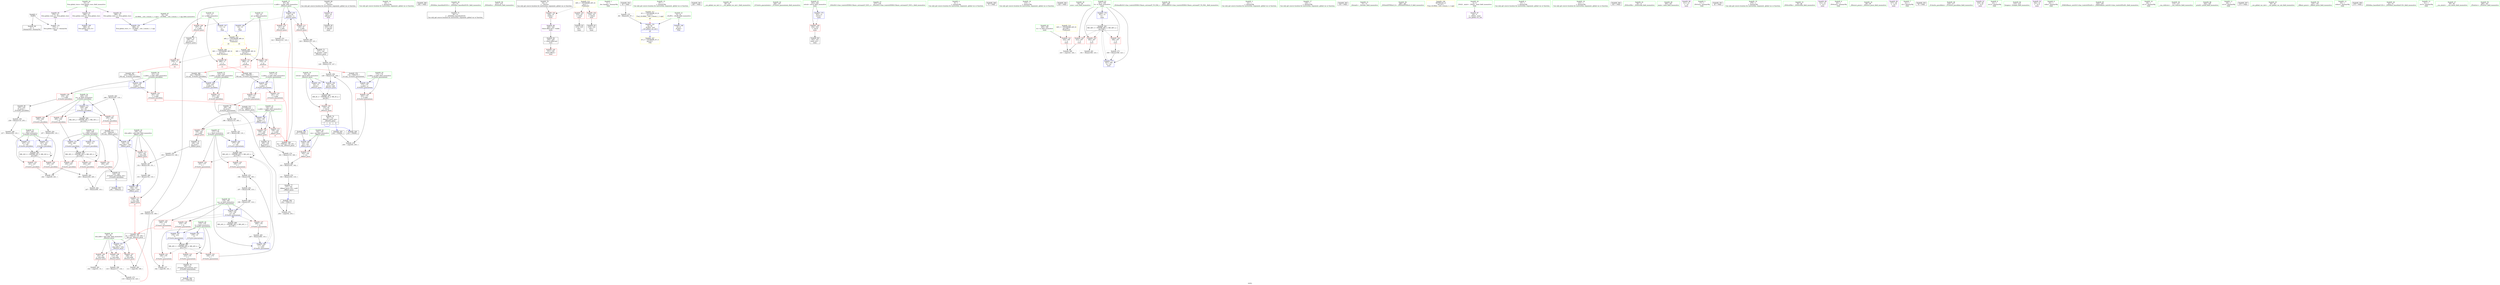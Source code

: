 digraph "SVFG" {
	label="SVFG";

	Node0x564e1b535df0 [shape=record,color=grey,label="{NodeID: 0\nNullPtr}"];
	Node0x564e1b535df0 -> Node0x564e1b546ef0[style=solid];
	Node0x564e1b535df0 -> Node0x564e1b54c4a0[style=solid];
	Node0x564e1b553cd0 [shape=record,color=grey,label="{NodeID: 263\n248 = Binary(247, 110, )\n}"];
	Node0x564e1b553cd0 -> Node0x564e1b54d5e0[style=solid];
	Node0x564e1b544d80 [shape=record,color=purple,label="{NodeID: 97\n332\<--18\nadd.ptr\<--\nmain\n}"];
	Node0x564e1b544d80 -> Node0x564e1b547d80[style=solid];
	Node0x564e1b5278a0 [shape=record,color=green,label="{NodeID: 14\n34\<--1\n\<--dummyObj\nCan only get source location for instruction, argument, global var or function.}"];
	Node0x564e1b573d50 [shape=record,color=black,label="{NodeID: 360\n282 = PHI()\n}"];
	Node0x564e1b54a300 [shape=record,color=grey,label="{NodeID: 277\n192 = cmp(190, 191, )\n}"];
	Node0x564e1b5458e0 [shape=record,color=red,label="{NodeID: 111\n125\<--97\n\<--n.addr\n_Z9worst_posxi\n}"];
	Node0x564e1b5458e0 -> Node0x564e1b554450[style=solid];
	Node0x564e1b543a60 [shape=record,color=green,label="{NodeID: 28\n47\<--53\n_ZNSt8ios_base4InitD1Ev\<--_ZNSt8ios_base4InitD1Ev_field_insensitive\n}"];
	Node0x564e1b543a60 -> Node0x564e1b5471f0[style=solid];
	Node0x564e1b561930 [shape=record,color=black,label="{NodeID: 291\nMR_32V_3 = PHI(MR_32V_5, MR_32V_2, )\npts\{228 \}\n}"];
	Node0x564e1b561930 -> Node0x564e1b54b6b0[style=dashed];
	Node0x564e1b561930 -> Node0x564e1b54b780[style=dashed];
	Node0x564e1b561930 -> Node0x564e1b54d6b0[style=dashed];
	Node0x564e1b561930 -> Node0x564e1b561930[style=dashed];
	Node0x564e1b54ae90 [shape=record,color=red,label="{NodeID: 125\n195\<--177\n\<--r\n_Z15solve_guaranteeix\n}"];
	Node0x564e1b54ae90 -> Node0x564e1b552dd0[style=solid];
	Node0x564e1b544770 [shape=record,color=green,label="{NodeID: 42\n144\<--145\nres\<--res_field_insensitive\n_Z8best_posxi\n}"];
	Node0x564e1b544770 -> Node0x564e1b54a810[style=solid];
	Node0x564e1b544770 -> Node0x564e1b54cc20[style=solid];
	Node0x564e1b54b9f0 [shape=record,color=red,label="{NodeID: 139\n260\<--229\n\<--m\n_Z14solve_possibleix\n}"];
	Node0x564e1b54b9f0 -> Node0x564e1b54d780[style=solid];
	Node0x564e1b546380 [shape=record,color=green,label="{NodeID: 56\n273\<--274\n_ZNSolsEx\<--_ZNSolsEx_field_insensitive\n}"];
	Node0x564e1b54c670 [shape=record,color=blue,label="{NodeID: 153\n95\<--91\nwho.addr\<--who\n_Z9worst_posxi\n}"];
	Node0x564e1b54c670 -> Node0x564e1b5454d0[style=dashed];
	Node0x564e1b54c670 -> Node0x564e1b5455a0[style=dashed];
	Node0x564e1b54c670 -> Node0x564e1b545670[style=dashed];
	Node0x564e1b5470f0 [shape=record,color=black,label="{NodeID: 70\n19\<--17\n\<--_ZSt3cin\nCan only get source location for instruction, argument, global var or function.}"];
	Node0x564e1b5470f0 -> Node0x564e1b545190[style=solid];
	Node0x564e1b552950 [shape=record,color=grey,label="{NodeID: 250\n236 = Binary(110, 235, )\n}"];
	Node0x564e1b552950 -> Node0x564e1b552650[style=solid];
	Node0x564e1b54d1d0 [shape=record,color=blue,label="{NodeID: 167\n175\<--210\nl\<--\n_Z15solve_guaranteeix\n}"];
	Node0x564e1b54d1d0 -> Node0x564e1b560530[style=dashed];
	Node0x564e1b547cb0 [shape=record,color=black,label="{NodeID: 84\n330\<--329\n\<--vbase.offset.ptr\nmain\n}"];
	Node0x564e1b547cb0 -> Node0x564e1b54bed0[style=solid];
	Node0x564e1b5371b0 [shape=record,color=green,label="{NodeID: 1\n7\<--1\n__dso_handle\<--dummyObj\nGlob }"];
	Node0x564e1b567ae0 [shape=record,color=yellow,style=double,label="{NodeID: 347\n2V_2 = CSCHI(MR_2V_1)\npts\{10 \}\nCS[]}"];
	Node0x564e1b553e50 [shape=record,color=grey,label="{NodeID: 264\n246 = Binary(244, 245, )\n}"];
	Node0x564e1b553e50 -> Node0x564e1b553b50[style=solid];
	Node0x564e1b544e50 [shape=record,color=red,label="{NodeID: 98\n269\<--11\n\<--n\n_Z5solvev\n|{<s0>11}}"];
	Node0x564e1b544e50:s0 -> Node0x564e1b574910[style=solid,color=red];
	Node0x564e1b5279a0 [shape=record,color=green,label="{NodeID: 15\n67\<--1\n\<--dummyObj\nCan only get source location for instruction, argument, global var or function.}"];
	Node0x564e1b573e20 [shape=record,color=black,label="{NodeID: 361\n283 = PHI()\n}"];
	Node0x564e1b54a480 [shape=record,color=grey,label="{NodeID: 278\n204 = cmp(202, 203, )\n}"];
	Node0x564e1b5459b0 [shape=record,color=red,label="{NodeID: 112\n151\<--140\n\<--who.addr\n_Z8best_posxi\n}"];
	Node0x564e1b5459b0 -> Node0x564e1b5533d0[style=solid];
	Node0x564e1b543b60 [shape=record,color=green,label="{NodeID: 29\n60\<--61\n__cxx_global_var_init.1\<--__cxx_global_var_init.1_field_insensitive\n}"];
	Node0x564e1b561e30 [shape=record,color=black,label="{NodeID: 292\nMR_34V_2 = PHI(MR_34V_3, MR_34V_1, )\npts\{230 \}\n}"];
	Node0x564e1b561e30 -> Node0x564e1b54d5e0[style=dashed];
	Node0x564e1b54af60 [shape=record,color=red,label="{NodeID: 126\n200\<--179\n\<--m\n_Z15solve_guaranteeix\n|{<s0>9}}"];
	Node0x564e1b54af60:s0 -> Node0x564e1b574160[style=solid,color=red];
	Node0x564e1b544840 [shape=record,color=green,label="{NodeID: 43\n166\<--167\n_Z15solve_guaranteeix\<--_Z15solve_guaranteeix_field_insensitive\n}"];
	Node0x564e1b54bac0 [shape=record,color=red,label="{NodeID: 140\n352\<--303\n\<--retval\nmain\n}"];
	Node0x564e1b54bac0 -> Node0x564e1b547e50[style=solid];
	Node0x564e1b546480 [shape=record,color=green,label="{NodeID: 57\n277\<--278\n_ZStlsISt11char_traitsIcEERSt13basic_ostreamIcT_ES5_c\<--_ZStlsISt11char_traitsIcEERSt13basic_ostreamIcT_ES5_c_field_insensitive\n}"];
	Node0x564e1b54c740 [shape=record,color=blue,label="{NodeID: 154\n97\<--92\nn.addr\<--n\n_Z9worst_posxi\n}"];
	Node0x564e1b54c740 -> Node0x564e1b545740[style=dashed];
	Node0x564e1b54c740 -> Node0x564e1b545810[style=dashed];
	Node0x564e1b54c740 -> Node0x564e1b5458e0[style=dashed];
	Node0x564e1b5471f0 [shape=record,color=black,label="{NodeID: 71\n46\<--47\n\<--_ZNSt8ios_base4InitD1Ev\nCan only get source location for instruction, argument, global var or function.}"];
	Node0x564e1b552ad0 [shape=record,color=grey,label="{NodeID: 251\n187 = Binary(186, 110, )\n}"];
	Node0x564e1b552ad0 -> Node0x564e1b54cf60[style=solid];
	Node0x564e1b54d2a0 [shape=record,color=blue,label="{NodeID: 168\n221\<--219\nn.addr\<--n\n_Z14solve_possibleix\n}"];
	Node0x564e1b54d2a0 -> Node0x564e1b54b1d0[style=dashed];
	Node0x564e1b54d2a0 -> Node0x564e1b54b2a0[style=dashed];
	Node0x564e1b547d80 [shape=record,color=black,label="{NodeID: 85\n333\<--332\n\<--add.ptr\nmain\n}"];
	Node0x564e1b537e60 [shape=record,color=green,label="{NodeID: 2\n9\<--1\n\<--dummyObj\nCan only get source location for instruction, argument, global var or function.}"];
	Node0x564e1b218e10 [shape=record,color=black,label="{NodeID: 348\n75 = PHI()\n}"];
	Node0x564e1b553fd0 [shape=record,color=grey,label="{NodeID: 265\n207 = Binary(206, 110, )\n}"];
	Node0x564e1b553fd0 -> Node0x564e1b54d100[style=solid];
	Node0x564e1b544f20 [shape=record,color=red,label="{NodeID: 99\n279\<--11\n\<--n\n_Z5solvev\n|{<s0>14}}"];
	Node0x564e1b544f20:s0 -> Node0x564e1b5746f0[style=solid,color=red];
	Node0x564e1b527aa0 [shape=record,color=green,label="{NodeID: 16\n110\<--1\n\<--dummyObj\nCan only get source location for instruction, argument, global var or function.}"];
	Node0x564e1b573ef0 [shape=record,color=black,label="{NodeID: 362\n320 = PHI()\n}"];
	Node0x564e1b54a600 [shape=record,color=grey,label="{NodeID: 279\n242 = cmp(240, 241, )\n}"];
	Node0x564e1b545a80 [shape=record,color=red,label="{NodeID: 113\n155\<--140\n\<--who.addr\n_Z8best_posxi\n|{<s0>8}}"];
	Node0x564e1b545a80:s0 -> Node0x564e1b574160[style=solid,color=red];
	Node0x564e1b543c60 [shape=record,color=green,label="{NodeID: 30\n64\<--65\nacos\<--acos_field_insensitive\n}"];
	Node0x564e1b54b030 [shape=record,color=red,label="{NodeID: 127\n206\<--179\n\<--m\n_Z15solve_guaranteeix\n}"];
	Node0x564e1b54b030 -> Node0x564e1b553fd0[style=solid];
	Node0x564e1b544940 [shape=record,color=green,label="{NodeID: 44\n171\<--172\nn.addr\<--n.addr_field_insensitive\n_Z15solve_guaranteeix\n}"];
	Node0x564e1b544940 -> Node0x564e1b54a8e0[style=solid];
	Node0x564e1b544940 -> Node0x564e1b54a9b0[style=solid];
	Node0x564e1b544940 -> Node0x564e1b54ccf0[style=solid];
	Node0x564e1b54bb90 [shape=record,color=red,label="{NodeID: 141\n324\<--305\n\<--ts\nmain\n}"];
	Node0x564e1b54bb90 -> Node0x564e1b556660[style=solid];
	Node0x564e1b546580 [shape=record,color=green,label="{NodeID: 58\n284\<--285\n_ZSt4endlIcSt11char_traitsIcEERSt13basic_ostreamIT_T0_ES6_\<--_ZSt4endlIcSt11char_traitsIcEERSt13basic_ostreamIT_T0_ES6__field_insensitive\n}"];
	Node0x564e1b54c810 [shape=record,color=blue,label="{NodeID: 155\n93\<--15\nretval\<--\n_Z9worst_posxi\n}"];
	Node0x564e1b54c810 -> Node0x564e1b560030[style=dashed];
	Node0x564e1b5472f0 [shape=record,color=black,label="{NodeID: 72\n108\<--107\nsh_prom\<--\n_Z9worst_posxi\n}"];
	Node0x564e1b5472f0 -> Node0x564e1b5542d0[style=solid];
	Node0x564e1b552c50 [shape=record,color=grey,label="{NodeID: 252\n197 = Binary(196, 110, )\n}"];
	Node0x564e1b552c50 -> Node0x564e1b553850[style=solid];
	Node0x564e1b54d370 [shape=record,color=blue,label="{NodeID: 169\n223\<--220\np.addr\<--p\n_Z14solve_possibleix\n}"];
	Node0x564e1b54d370 -> Node0x564e1b54b370[style=dashed];
	Node0x564e1b547e50 [shape=record,color=black,label="{NodeID: 86\n302\<--352\nmain_ret\<--\nmain\n}"];
	Node0x564e1b537ef0 [shape=record,color=green,label="{NodeID: 3\n12\<--1\n\<--dummyObj\nCan only get source location for instruction, argument, global var or function.}"];
	Node0x564e1b572f10 [shape=record,color=black,label="{NodeID: 349\n124 = PHI(90, )\n}"];
	Node0x564e1b572f10 -> Node0x564e1b553250[style=solid];
	Node0x564e1b554150 [shape=record,color=grey,label="{NodeID: 266\n153 = Binary(152, 110, )\n}"];
	Node0x564e1b554150 -> Node0x564e1b54cb50[style=solid];
	Node0x564e1b544ff0 [shape=record,color=red,label="{NodeID: 100\n270\<--14\n\<--p\n_Z5solvev\n|{<s0>11}}"];
	Node0x564e1b544ff0:s0 -> Node0x564e1b574a20[style=solid,color=red];
	Node0x564e1b527ba0 [shape=record,color=green,label="{NodeID: 17\n120\<--1\n\<--dummyObj\nCan only get source location for instruction, argument, global var or function.}"];
	Node0x564e1b573fc0 [shape=record,color=black,label="{NodeID: 363\n334 = PHI()\n}"];
	Node0x564e1b556660 [shape=record,color=grey,label="{NodeID: 280\n325 = cmp(323, 324, )\n}"];
	Node0x564e1b545b50 [shape=record,color=red,label="{NodeID: 114\n148\<--142\n\<--n.addr\n_Z8best_posxi\n}"];
	Node0x564e1b545b50 -> Node0x564e1b547560[style=solid];
	Node0x564e1b543d60 [shape=record,color=green,label="{NodeID: 31\n72\<--73\n_Z4readv\<--_Z4readv_field_insensitive\n}"];
	Node0x564e1b54b100 [shape=record,color=red,label="{NodeID: 128\n210\<--179\n\<--m\n_Z15solve_guaranteeix\n}"];
	Node0x564e1b54b100 -> Node0x564e1b54d1d0[style=solid];
	Node0x564e1b544a10 [shape=record,color=green,label="{NodeID: 45\n173\<--174\np.addr\<--p.addr_field_insensitive\n_Z15solve_guaranteeix\n}"];
	Node0x564e1b544a10 -> Node0x564e1b54aa80[style=solid];
	Node0x564e1b544a10 -> Node0x564e1b54cdc0[style=solid];
	Node0x564e1b54bc60 [shape=record,color=red,label="{NodeID: 142\n323\<--307\n\<--tt\nmain\n}"];
	Node0x564e1b54bc60 -> Node0x564e1b556660[style=solid];
	Node0x564e1b546680 [shape=record,color=green,label="{NodeID: 59\n286\<--287\n_ZNSolsEPFRSoS_E\<--_ZNSolsEPFRSoS_E_field_insensitive\n}"];
	Node0x564e1b54c8e0 [shape=record,color=blue,label="{NodeID: 156\n93\<--129\nretval\<--add\n_Z9worst_posxi\n}"];
	Node0x564e1b54c8e0 -> Node0x564e1b560030[style=dashed];
	Node0x564e1b5473c0 [shape=record,color=black,label="{NodeID: 73\n127\<--126\nsh_prom6\<--sub5\n_Z9worst_posxi\n}"];
	Node0x564e1b5473c0 -> Node0x564e1b5536d0[style=solid];
	Node0x564e1b566fb0 [shape=record,color=yellow,style=double,label="{NodeID: 336\nRETMU(2V_2)\npts\{10 \}\nFun[_GLOBAL__sub_I_emaxx_1_1.cpp]}"];
	Node0x564e1b552dd0 [shape=record,color=grey,label="{NodeID: 253\n196 = Binary(194, 195, )\n}"];
	Node0x564e1b552dd0 -> Node0x564e1b552c50[style=solid];
	Node0x564e1b54d440 [shape=record,color=blue,label="{NodeID: 170\n225\<--15\nl\<--\n_Z14solve_possibleix\n}"];
	Node0x564e1b54d440 -> Node0x564e1b561430[style=dashed];
	Node0x564e1b547f20 [shape=record,color=purple,label="{NodeID: 87\n44\<--4\n\<--_ZStL8__ioinit\n__cxx_global_var_init\n}"];
	Node0x564e1b537470 [shape=record,color=green,label="{NodeID: 4\n15\<--1\n\<--dummyObj\nCan only get source location for instruction, argument, global var or function.}"];
	Node0x564e1b5730a0 [shape=record,color=black,label="{NodeID: 350\n252 = PHI(137, )\n}"];
	Node0x564e1b5730a0 -> Node0x564e1b54a180[style=solid];
	Node0x564e1b5542d0 [shape=record,color=grey,label="{NodeID: 267\n109 = Binary(110, 108, )\n}"];
	Node0x564e1b5542d0 -> Node0x564e1b556960[style=solid];
	Node0x564e1b5450c0 [shape=record,color=red,label="{NodeID: 101\n280\<--14\n\<--p\n_Z5solvev\n|{<s0>14}}"];
	Node0x564e1b5450c0:s0 -> Node0x564e1b574800[style=solid,color=red];
	Node0x564e1b527ca0 [shape=record,color=green,label="{NodeID: 18\n123\<--1\n\<--dummyObj\nCan only get source location for instruction, argument, global var or function.}"];
	Node0x564e1b574090 [shape=record,color=black,label="{NodeID: 364\n343 = PHI()\n}"];
	Node0x564e1b5567e0 [shape=record,color=grey,label="{NodeID: 281\n102 = cmp(101, 15, )\n}"];
	Node0x564e1b54a6f0 [shape=record,color=red,label="{NodeID: 115\n156\<--142\n\<--n.addr\n_Z8best_posxi\n|{<s0>8}}"];
	Node0x564e1b54a6f0:s0 -> Node0x564e1b574530[style=solid,color=red];
	Node0x564e1b543e60 [shape=record,color=green,label="{NodeID: 32\n76\<--77\n_ZNSirsERi\<--_ZNSirsERi_field_insensitive\n}"];
	Node0x564e1b54b1d0 [shape=record,color=red,label="{NodeID: 129\n234\<--221\n\<--n.addr\n_Z14solve_possibleix\n}"];
	Node0x564e1b54b1d0 -> Node0x564e1b547970[style=solid];
	Node0x564e1b544ae0 [shape=record,color=green,label="{NodeID: 46\n175\<--176\nl\<--l_field_insensitive\n_Z15solve_guaranteeix\n}"];
	Node0x564e1b544ae0 -> Node0x564e1b54ab50[style=solid];
	Node0x564e1b544ae0 -> Node0x564e1b54ac20[style=solid];
	Node0x564e1b544ae0 -> Node0x564e1b54acf0[style=solid];
	Node0x564e1b544ae0 -> Node0x564e1b54ce90[style=solid];
	Node0x564e1b544ae0 -> Node0x564e1b54d1d0[style=solid];
	Node0x564e1b54bd30 [shape=record,color=red,label="{NodeID: 143\n340\<--307\n\<--tt\nmain\n}"];
	Node0x564e1b54bd30 -> Node0x564e1b5539d0[style=solid];
	Node0x564e1b546780 [shape=record,color=green,label="{NodeID: 60\n300\<--301\nmain\<--main_field_insensitive\n}"];
	Node0x564e1b54c9b0 [shape=record,color=blue,label="{NodeID: 157\n140\<--138\nwho.addr\<--who\n_Z8best_posxi\n}"];
	Node0x564e1b54c9b0 -> Node0x564e1b5459b0[style=dashed];
	Node0x564e1b54c9b0 -> Node0x564e1b54cb50[style=dashed];
	Node0x564e1b547490 [shape=record,color=black,label="{NodeID: 74\n90\<--132\n_Z9worst_posxi_ret\<--\n_Z9worst_posxi\n|{<s0>7|<s1>8|<s2>9}}"];
	Node0x564e1b547490:s0 -> Node0x564e1b572f10[style=solid,color=blue];
	Node0x564e1b547490:s1 -> Node0x564e1b573410[style=solid,color=blue];
	Node0x564e1b547490:s2 -> Node0x564e1b5735e0[style=solid,color=blue];
	Node0x564e1b552f50 [shape=record,color=grey,label="{NodeID: 254\n257 = Binary(256, 110, )\n}"];
	Node0x564e1b552f50 -> Node0x564e1b54d6b0[style=solid];
	Node0x564e1b54d510 [shape=record,color=blue,label="{NodeID: 171\n227\<--237\nr\<--sub\n_Z14solve_possibleix\n}"];
	Node0x564e1b54d510 -> Node0x564e1b561930[style=dashed];
	Node0x564e1b547ff0 [shape=record,color=purple,label="{NodeID: 88\n311\<--21\n\<--.str\nmain\n}"];
	Node0x564e1b537500 [shape=record,color=green,label="{NodeID: 5\n17\<--1\n_ZSt3cin\<--dummyObj\nGlob }"];
	Node0x564e1b5731a0 [shape=record,color=black,label="{NodeID: 351\n45 = PHI()\n}"];
	Node0x564e1b554450 [shape=record,color=grey,label="{NodeID: 268\n126 = Binary(125, 123, )\n}"];
	Node0x564e1b554450 -> Node0x564e1b5473c0[style=solid];
	Node0x564e1b545190 [shape=record,color=red,label="{NodeID: 102\n328\<--19\nvtable\<--\nmain\n}"];
	Node0x564e1b545190 -> Node0x564e1b544cb0[style=solid];
	Node0x564e1b527da0 [shape=record,color=green,label="{NodeID: 19\n276\<--1\n\<--dummyObj\nCan only get source location for instruction, argument, global var or function.}"];
	Node0x564e1b574160 [shape=record,color=black,label="{NodeID: 365\n91 = PHI(119, 155, 200, )\n0th arg _Z9worst_posxi }"];
	Node0x564e1b574160 -> Node0x564e1b54c670[style=solid];
	Node0x564e1b556960 [shape=record,color=grey,label="{NodeID: 282\n111 = cmp(106, 109, )\n}"];
	Node0x564e1b54a780 [shape=record,color=red,label="{NodeID: 116\n159\<--142\n\<--n.addr\n_Z8best_posxi\n}"];
	Node0x564e1b54a780 -> Node0x564e1b547630[style=solid];
	Node0x564e1b543f60 [shape=record,color=green,label="{NodeID: 33\n79\<--80\n_ZNSirsERx\<--_ZNSirsERx_field_insensitive\n}"];
	Node0x564e1b54b2a0 [shape=record,color=red,label="{NodeID: 130\n251\<--221\n\<--n.addr\n_Z14solve_possibleix\n|{<s0>10}}"];
	Node0x564e1b54b2a0:s0 -> Node0x564e1b574c40[style=solid,color=red];
	Node0x564e1b544bb0 [shape=record,color=green,label="{NodeID: 47\n177\<--178\nr\<--r_field_insensitive\n_Z15solve_guaranteeix\n}"];
	Node0x564e1b544bb0 -> Node0x564e1b54adc0[style=solid];
	Node0x564e1b544bb0 -> Node0x564e1b54ae90[style=solid];
	Node0x564e1b544bb0 -> Node0x564e1b54cf60[style=solid];
	Node0x564e1b544bb0 -> Node0x564e1b54d100[style=solid];
	Node0x564e1b54be00 [shape=record,color=red,label="{NodeID: 144\n348\<--307\n\<--tt\nmain\n}"];
	Node0x564e1b54be00 -> Node0x564e1b549a00[style=solid];
	Node0x564e1b546880 [shape=record,color=green,label="{NodeID: 61\n303\<--304\nretval\<--retval_field_insensitive\nmain\n}"];
	Node0x564e1b546880 -> Node0x564e1b54bac0[style=solid];
	Node0x564e1b546880 -> Node0x564e1b54d850[style=solid];
	Node0x564e1b54ca80 [shape=record,color=blue,label="{NodeID: 158\n142\<--139\nn.addr\<--n\n_Z8best_posxi\n}"];
	Node0x564e1b54ca80 -> Node0x564e1b545b50[style=dashed];
	Node0x564e1b54ca80 -> Node0x564e1b54a6f0[style=dashed];
	Node0x564e1b54ca80 -> Node0x564e1b54a780[style=dashed];
	Node0x564e1b547560 [shape=record,color=black,label="{NodeID: 75\n149\<--148\nsh_prom\<--\n_Z8best_posxi\n}"];
	Node0x564e1b547560 -> Node0x564e1b5530d0[style=solid];
	Node0x564e1b5530d0 [shape=record,color=grey,label="{NodeID: 255\n150 = Binary(110, 149, )\n}"];
	Node0x564e1b5530d0 -> Node0x564e1b5533d0[style=solid];
	Node0x564e1b54d5e0 [shape=record,color=blue,label="{NodeID: 172\n229\<--248\nm\<--shr\n_Z14solve_possibleix\n}"];
	Node0x564e1b54d5e0 -> Node0x564e1b54b850[style=dashed];
	Node0x564e1b54d5e0 -> Node0x564e1b54b920[style=dashed];
	Node0x564e1b54d5e0 -> Node0x564e1b54b9f0[style=dashed];
	Node0x564e1b54d5e0 -> Node0x564e1b561e30[style=dashed];
	Node0x564e1b5480c0 [shape=record,color=purple,label="{NodeID: 89\n312\<--23\n\<--.str.2\nmain\n}"];
	Node0x564e1b537590 [shape=record,color=green,label="{NodeID: 6\n20\<--1\n_ZSt4cout\<--dummyObj\nGlob }"];
	Node0x564e1b573270 [shape=record,color=black,label="{NodeID: 352\n63 = PHI()\n}"];
	Node0x564e1b573270 -> Node0x564e1b54a000[style=solid];
	Node0x564e1b549700 [shape=record,color=grey,label="{NodeID: 269\n163 = Binary(161, 162, )\n}"];
	Node0x564e1b549700 -> Node0x564e1b549880[style=solid];
	Node0x564e1b545260 [shape=record,color=red,label="{NodeID: 103\n310\<--25\n\<--stdin\nmain\n}"];
	Node0x564e1b545260 -> Node0x564e1b547b10[style=solid];
	Node0x564e1b527ea0 [shape=record,color=green,label="{NodeID: 20\n4\<--6\n_ZStL8__ioinit\<--_ZStL8__ioinit_field_insensitive\nGlob }"];
	Node0x564e1b527ea0 -> Node0x564e1b547f20[style=solid];
	Node0x564e1b574530 [shape=record,color=black,label="{NodeID: 366\n92 = PHI(122, 156, 201, )\n1st arg _Z9worst_posxi }"];
	Node0x564e1b574530 -> Node0x564e1b54c740[style=solid];
	Node0x564e1b55f130 [shape=record,color=black,label="{NodeID: 283\nMR_46V_3 = PHI(MR_46V_4, MR_46V_2, )\npts\{308 \}\n}"];
	Node0x564e1b55f130 -> Node0x564e1b54bc60[style=dashed];
	Node0x564e1b55f130 -> Node0x564e1b54bd30[style=dashed];
	Node0x564e1b55f130 -> Node0x564e1b54be00[style=dashed];
	Node0x564e1b55f130 -> Node0x564e1b54d9f0[style=dashed];
	Node0x564e1b54a810 [shape=record,color=red,label="{NodeID: 117\n162\<--144\n\<--res\n_Z8best_posxi\n}"];
	Node0x564e1b54a810 -> Node0x564e1b549700[style=solid];
	Node0x564e1b544060 [shape=record,color=green,label="{NodeID: 34\n88\<--89\n_Z9worst_posxi\<--_Z9worst_posxi_field_insensitive\n}"];
	Node0x564e1b54b370 [shape=record,color=red,label="{NodeID: 131\n253\<--223\n\<--p.addr\n_Z14solve_possibleix\n}"];
	Node0x564e1b54b370 -> Node0x564e1b54a180[style=solid];
	Node0x564e1b545ca0 [shape=record,color=green,label="{NodeID: 48\n179\<--180\nm\<--m_field_insensitive\n_Z15solve_guaranteeix\n}"];
	Node0x564e1b545ca0 -> Node0x564e1b54af60[style=solid];
	Node0x564e1b545ca0 -> Node0x564e1b54b030[style=solid];
	Node0x564e1b545ca0 -> Node0x564e1b54b100[style=solid];
	Node0x564e1b545ca0 -> Node0x564e1b54d030[style=solid];
	Node0x564e1b564e40 [shape=record,color=yellow,style=double,label="{NodeID: 311\n2V_1 = ENCHI(MR_2V_0)\npts\{10 \}\nFun[_GLOBAL__sub_I_emaxx_1_1.cpp]|{<s0>26}}"];
	Node0x564e1b564e40:s0 -> Node0x564e1b54c5a0[style=dashed,color=red];
	Node0x564e1b54bed0 [shape=record,color=red,label="{NodeID: 145\n331\<--330\nvbase.offset\<--\nmain\n}"];
	Node0x564e1b546950 [shape=record,color=green,label="{NodeID: 62\n305\<--306\nts\<--ts_field_insensitive\nmain\n}"];
	Node0x564e1b546950 -> Node0x564e1b54bb90[style=solid];
	Node0x564e1b54cb50 [shape=record,color=blue,label="{NodeID: 159\n140\<--153\nwho.addr\<--sub1\n_Z8best_posxi\n}"];
	Node0x564e1b54cb50 -> Node0x564e1b545a80[style=dashed];
	Node0x564e1b547630 [shape=record,color=black,label="{NodeID: 76\n160\<--159\nsh_prom2\<--\n_Z8best_posxi\n}"];
	Node0x564e1b547630 -> Node0x564e1b549e80[style=solid];
	Node0x564e1b553250 [shape=record,color=grey,label="{NodeID: 256\n129 = Binary(124, 128, )\n}"];
	Node0x564e1b553250 -> Node0x564e1b54c8e0[style=solid];
	Node0x564e1b54d6b0 [shape=record,color=blue,label="{NodeID: 173\n227\<--257\nr\<--sub3\n_Z14solve_possibleix\n}"];
	Node0x564e1b54d6b0 -> Node0x564e1b561930[style=dashed];
	Node0x564e1b548190 [shape=record,color=purple,label="{NodeID: 90\n317\<--26\n\<--.str.3\nmain\n}"];
	Node0x564e1b537620 [shape=record,color=green,label="{NodeID: 7\n21\<--1\n.str\<--dummyObj\nGlob }"];
	Node0x564e1b573340 [shape=record,color=black,label="{NodeID: 353\n78 = PHI()\n}"];
	Node0x564e1b549880 [shape=record,color=grey,label="{NodeID: 270\n164 = Binary(163, 110, )\n}"];
	Node0x564e1b549880 -> Node0x564e1b547700[style=solid];
	Node0x564e1b545330 [shape=record,color=red,label="{NodeID: 104\n316\<--30\n\<--stdout\nmain\n}"];
	Node0x564e1b545330 -> Node0x564e1b547be0[style=solid];
	Node0x564e1b527fa0 [shape=record,color=green,label="{NodeID: 21\n8\<--10\n_ZL2PI\<--_ZL2PI_field_insensitive\nGlob }"];
	Node0x564e1b527fa0 -> Node0x564e1b54bfa0[style=solid];
	Node0x564e1b527fa0 -> Node0x564e1b54c5a0[style=solid];
	Node0x564e1b5746f0 [shape=record,color=black,label="{NodeID: 367\n219 = PHI(279, )\n0th arg _Z14solve_possibleix }"];
	Node0x564e1b5746f0 -> Node0x564e1b54d2a0[style=solid];
	Node0x564e1b54a8e0 [shape=record,color=red,label="{NodeID: 118\n184\<--171\n\<--n.addr\n_Z15solve_guaranteeix\n}"];
	Node0x564e1b54a8e0 -> Node0x564e1b5477d0[style=solid];
	Node0x564e1b544160 [shape=record,color=green,label="{NodeID: 35\n93\<--94\nretval\<--retval_field_insensitive\n_Z9worst_posxi\n}"];
	Node0x564e1b544160 -> Node0x564e1b545400[style=solid];
	Node0x564e1b544160 -> Node0x564e1b54c810[style=solid];
	Node0x564e1b544160 -> Node0x564e1b54c8e0[style=solid];
	Node0x564e1b563a10 [shape=record,color=yellow,style=double,label="{NodeID: 298\n36V_1 = ENCHI(MR_36V_0)\npts\{13 \}\nFun[_Z5solvev]}"];
	Node0x564e1b563a10 -> Node0x564e1b544e50[style=dashed];
	Node0x564e1b563a10 -> Node0x564e1b544f20[style=dashed];
	Node0x564e1b54b440 [shape=record,color=red,label="{NodeID: 132\n240\<--225\n\<--l\n_Z14solve_possibleix\n}"];
	Node0x564e1b54b440 -> Node0x564e1b54a600[style=solid];
	Node0x564e1b545d70 [shape=record,color=green,label="{NodeID: 49\n216\<--217\n_Z14solve_possibleix\<--_Z14solve_possibleix_field_insensitive\n}"];
	Node0x564e1b564f50 [shape=record,color=yellow,style=double,label="{NodeID: 312\n40V_1 = ENCHI(MR_40V_0)\npts\{1 \}\nFun[main]}"];
	Node0x564e1b564f50 -> Node0x564e1b545190[style=dashed];
	Node0x564e1b564f50 -> Node0x564e1b545260[style=dashed];
	Node0x564e1b564f50 -> Node0x564e1b545330[style=dashed];
	Node0x564e1b54bfa0 [shape=record,color=blue,label="{NodeID: 146\n8\<--9\n_ZL2PI\<--\nGlob }"];
	Node0x564e1b546a20 [shape=record,color=green,label="{NodeID: 63\n307\<--308\ntt\<--tt_field_insensitive\nmain\n}"];
	Node0x564e1b546a20 -> Node0x564e1b54bc60[style=solid];
	Node0x564e1b546a20 -> Node0x564e1b54bd30[style=solid];
	Node0x564e1b546a20 -> Node0x564e1b54be00[style=solid];
	Node0x564e1b546a20 -> Node0x564e1b54d920[style=solid];
	Node0x564e1b546a20 -> Node0x564e1b54d9f0[style=solid];
	Node0x564e1b54cc20 [shape=record,color=blue,label="{NodeID: 160\n144\<--157\nres\<--call\n_Z8best_posxi\n}"];
	Node0x564e1b54cc20 -> Node0x564e1b54a810[style=dashed];
	Node0x564e1b547700 [shape=record,color=black,label="{NodeID: 77\n137\<--164\n_Z8best_posxi_ret\<--sub5\n_Z8best_posxi\n|{<s0>10}}"];
	Node0x564e1b547700:s0 -> Node0x564e1b5730a0[style=solid,color=blue];
	Node0x564e1b5533d0 [shape=record,color=grey,label="{NodeID: 257\n152 = Binary(150, 151, )\n}"];
	Node0x564e1b5533d0 -> Node0x564e1b554150[style=solid];
	Node0x564e1b54d780 [shape=record,color=blue,label="{NodeID: 174\n225\<--260\nl\<--\n_Z14solve_possibleix\n}"];
	Node0x564e1b54d780 -> Node0x564e1b561430[style=dashed];
	Node0x564e1b548260 [shape=record,color=purple,label="{NodeID: 91\n318\<--28\n\<--.str.4\nmain\n}"];
	Node0x564e1b527360 [shape=record,color=green,label="{NodeID: 8\n23\<--1\n.str.2\<--dummyObj\nGlob }"];
	Node0x564e1b573410 [shape=record,color=black,label="{NodeID: 354\n157 = PHI(90, )\n}"];
	Node0x564e1b573410 -> Node0x564e1b54cc20[style=solid];
	Node0x564e1b549a00 [shape=record,color=grey,label="{NodeID: 271\n349 = Binary(348, 123, )\n}"];
	Node0x564e1b549a00 -> Node0x564e1b54d9f0[style=solid];
	Node0x564e1b545400 [shape=record,color=red,label="{NodeID: 105\n132\<--93\n\<--retval\n_Z9worst_posxi\n}"];
	Node0x564e1b545400 -> Node0x564e1b547490[style=solid];
	Node0x564e1b5280a0 [shape=record,color=green,label="{NodeID: 22\n11\<--13\nn\<--n_field_insensitive\nGlob }"];
	Node0x564e1b5280a0 -> Node0x564e1b544e50[style=solid];
	Node0x564e1b5280a0 -> Node0x564e1b544f20[style=solid];
	Node0x564e1b5280a0 -> Node0x564e1b54c0a0[style=solid];
	Node0x564e1b574800 [shape=record,color=black,label="{NodeID: 368\n220 = PHI(280, )\n1st arg _Z14solve_possibleix }"];
	Node0x564e1b574800 -> Node0x564e1b54d370[style=solid];
	Node0x564e1b54a9b0 [shape=record,color=red,label="{NodeID: 119\n201\<--171\n\<--n.addr\n_Z15solve_guaranteeix\n|{<s0>9}}"];
	Node0x564e1b54a9b0:s0 -> Node0x564e1b574530[style=solid,color=red];
	Node0x564e1b544230 [shape=record,color=green,label="{NodeID: 36\n95\<--96\nwho.addr\<--who.addr_field_insensitive\n_Z9worst_posxi\n}"];
	Node0x564e1b544230 -> Node0x564e1b5454d0[style=solid];
	Node0x564e1b544230 -> Node0x564e1b5455a0[style=solid];
	Node0x564e1b544230 -> Node0x564e1b545670[style=solid];
	Node0x564e1b544230 -> Node0x564e1b54c670[style=solid];
	Node0x564e1b563b20 [shape=record,color=yellow,style=double,label="{NodeID: 299\n38V_1 = ENCHI(MR_38V_0)\npts\{16 \}\nFun[_Z5solvev]}"];
	Node0x564e1b563b20 -> Node0x564e1b544ff0[style=dashed];
	Node0x564e1b563b20 -> Node0x564e1b5450c0[style=dashed];
	Node0x564e1b54b510 [shape=record,color=red,label="{NodeID: 133\n244\<--225\n\<--l\n_Z14solve_possibleix\n}"];
	Node0x564e1b54b510 -> Node0x564e1b553e50[style=solid];
	Node0x564e1b545e70 [shape=record,color=green,label="{NodeID: 50\n221\<--222\nn.addr\<--n.addr_field_insensitive\n_Z14solve_possibleix\n}"];
	Node0x564e1b545e70 -> Node0x564e1b54b1d0[style=solid];
	Node0x564e1b545e70 -> Node0x564e1b54b2a0[style=solid];
	Node0x564e1b545e70 -> Node0x564e1b54d2a0[style=solid];
	Node0x564e1b54c0a0 [shape=record,color=blue,label="{NodeID: 147\n11\<--12\nn\<--\nGlob }"];
	Node0x564e1b54c0a0 -> Node0x564e1b565300[style=dashed];
	Node0x564e1b546af0 [shape=record,color=green,label="{NodeID: 64\n314\<--315\nfreopen\<--freopen_field_insensitive\n}"];
	Node0x564e1b54ccf0 [shape=record,color=blue,label="{NodeID: 161\n171\<--169\nn.addr\<--n\n_Z15solve_guaranteeix\n}"];
	Node0x564e1b54ccf0 -> Node0x564e1b54a8e0[style=dashed];
	Node0x564e1b54ccf0 -> Node0x564e1b54a9b0[style=dashed];
	Node0x564e1b5477d0 [shape=record,color=black,label="{NodeID: 78\n185\<--184\nsh_prom\<--\n_Z15solve_guaranteeix\n}"];
	Node0x564e1b5477d0 -> Node0x564e1b5527d0[style=solid];
	Node0x564e1b553550 [shape=record,color=grey,label="{NodeID: 258\n118 = Binary(117, 110, )\n}"];
	Node0x564e1b553550 -> Node0x564e1b549d00[style=solid];
	Node0x564e1b54d850 [shape=record,color=blue,label="{NodeID: 175\n303\<--12\nretval\<--\nmain\n}"];
	Node0x564e1b54d850 -> Node0x564e1b54bac0[style=dashed];
	Node0x564e1b548330 [shape=record,color=purple,label="{NodeID: 92\n342\<--31\n\<--.str.5\nmain\n}"];
	Node0x564e1b527420 [shape=record,color=green,label="{NodeID: 9\n25\<--1\nstdin\<--dummyObj\nGlob }"];
	Node0x564e1b5735e0 [shape=record,color=black,label="{NodeID: 355\n202 = PHI(90, )\n}"];
	Node0x564e1b5735e0 -> Node0x564e1b54a480[style=solid];
	Node0x564e1b549b80 [shape=record,color=grey,label="{NodeID: 272\n122 = Binary(121, 123, )\n|{<s0>7}}"];
	Node0x564e1b549b80:s0 -> Node0x564e1b574530[style=solid,color=red];
	Node0x564e1b5454d0 [shape=record,color=red,label="{NodeID: 106\n101\<--95\n\<--who.addr\n_Z9worst_posxi\n}"];
	Node0x564e1b5454d0 -> Node0x564e1b5567e0[style=solid];
	Node0x564e1b543560 [shape=record,color=green,label="{NodeID: 23\n14\<--16\np\<--p_field_insensitive\nGlob }"];
	Node0x564e1b543560 -> Node0x564e1b544ff0[style=solid];
	Node0x564e1b543560 -> Node0x564e1b5450c0[style=solid];
	Node0x564e1b543560 -> Node0x564e1b54c1a0[style=solid];
	Node0x564e1b574910 [shape=record,color=black,label="{NodeID: 369\n169 = PHI(269, )\n0th arg _Z15solve_guaranteeix }"];
	Node0x564e1b574910 -> Node0x564e1b54ccf0[style=solid];
	Node0x564e1b560030 [shape=record,color=black,label="{NodeID: 286\nMR_4V_3 = PHI(MR_4V_4, MR_4V_2, )\npts\{94 \}\n}"];
	Node0x564e1b560030 -> Node0x564e1b545400[style=dashed];
	Node0x564e1b54aa80 [shape=record,color=red,label="{NodeID: 120\n203\<--173\n\<--p.addr\n_Z15solve_guaranteeix\n}"];
	Node0x564e1b54aa80 -> Node0x564e1b54a480[style=solid];
	Node0x564e1b544300 [shape=record,color=green,label="{NodeID: 37\n97\<--98\nn.addr\<--n.addr_field_insensitive\n_Z9worst_posxi\n}"];
	Node0x564e1b544300 -> Node0x564e1b545740[style=solid];
	Node0x564e1b544300 -> Node0x564e1b545810[style=solid];
	Node0x564e1b544300 -> Node0x564e1b5458e0[style=solid];
	Node0x564e1b544300 -> Node0x564e1b54c740[style=solid];
	Node0x564e1b54b5e0 [shape=record,color=red,label="{NodeID: 134\n264\<--225\n\<--l\n_Z14solve_possibleix\n}"];
	Node0x564e1b54b5e0 -> Node0x564e1b547a40[style=solid];
	Node0x564e1b545f40 [shape=record,color=green,label="{NodeID: 51\n223\<--224\np.addr\<--p.addr_field_insensitive\n_Z14solve_possibleix\n}"];
	Node0x564e1b545f40 -> Node0x564e1b54b370[style=solid];
	Node0x564e1b545f40 -> Node0x564e1b54d370[style=solid];
	Node0x564e1b565140 [shape=record,color=yellow,style=double,label="{NodeID: 314\n44V_1 = ENCHI(MR_44V_0)\npts\{306 \}\nFun[main]}"];
	Node0x564e1b565140 -> Node0x564e1b54bb90[style=dashed];
	Node0x564e1b54c1a0 [shape=record,color=blue,label="{NodeID: 148\n14\<--15\np\<--\nGlob }"];
	Node0x564e1b54c1a0 -> Node0x564e1b565300[style=dashed];
	Node0x564e1b546bf0 [shape=record,color=green,label="{NodeID: 65\n335\<--336\n_ZNKSt9basic_iosIcSt11char_traitsIcEEntEv\<--_ZNKSt9basic_iosIcSt11char_traitsIcEEntEv_field_insensitive\n}"];
	Node0x564e1b54cdc0 [shape=record,color=blue,label="{NodeID: 162\n173\<--170\np.addr\<--p\n_Z15solve_guaranteeix\n}"];
	Node0x564e1b54cdc0 -> Node0x564e1b54aa80[style=dashed];
	Node0x564e1b5478a0 [shape=record,color=black,label="{NodeID: 79\n168\<--214\n_Z15solve_guaranteeix_ret\<--\n_Z15solve_guaranteeix\n|{<s0>11}}"];
	Node0x564e1b5478a0:s0 -> Node0x564e1b5738d0[style=solid,color=blue];
	Node0x564e1b5536d0 [shape=record,color=grey,label="{NodeID: 259\n128 = Binary(110, 127, )\n}"];
	Node0x564e1b5536d0 -> Node0x564e1b553250[style=solid];
	Node0x564e1b54d920 [shape=record,color=blue,label="{NodeID: 176\n307\<--12\ntt\<--\nmain\n}"];
	Node0x564e1b54d920 -> Node0x564e1b55f130[style=dashed];
	Node0x564e1b548400 [shape=record,color=purple,label="{NodeID: 93\n368\<--33\nllvm.global_ctors_0\<--llvm.global_ctors\nGlob }"];
	Node0x564e1b548400 -> Node0x564e1b54c2a0[style=solid];
	Node0x564e1b5274e0 [shape=record,color=green,label="{NodeID: 10\n26\<--1\n.str.3\<--dummyObj\nGlob }"];
	Node0x564e1b5738d0 [shape=record,color=black,label="{NodeID: 356\n271 = PHI(168, )\n}"];
	Node0x564e1b549d00 [shape=record,color=grey,label="{NodeID: 273\n119 = Binary(118, 120, )\n|{<s0>7}}"];
	Node0x564e1b549d00:s0 -> Node0x564e1b574160[style=solid,color=red];
	Node0x564e1b5455a0 [shape=record,color=red,label="{NodeID: 107\n106\<--95\n\<--who.addr\n_Z9worst_posxi\n}"];
	Node0x564e1b5455a0 -> Node0x564e1b556960[style=solid];
	Node0x564e1b543660 [shape=record,color=green,label="{NodeID: 24\n33\<--37\nllvm.global_ctors\<--llvm.global_ctors_field_insensitive\nGlob }"];
	Node0x564e1b543660 -> Node0x564e1b548400[style=solid];
	Node0x564e1b543660 -> Node0x564e1b548500[style=solid];
	Node0x564e1b543660 -> Node0x564e1b548600[style=solid];
	Node0x564e1b574a20 [shape=record,color=black,label="{NodeID: 370\n170 = PHI(270, )\n1st arg _Z15solve_guaranteeix }"];
	Node0x564e1b574a20 -> Node0x564e1b54cdc0[style=solid];
	Node0x564e1b560530 [shape=record,color=black,label="{NodeID: 287\nMR_20V_3 = PHI(MR_20V_4, MR_20V_2, )\npts\{176 \}\n}"];
	Node0x564e1b560530 -> Node0x564e1b54ab50[style=dashed];
	Node0x564e1b560530 -> Node0x564e1b54ac20[style=dashed];
	Node0x564e1b560530 -> Node0x564e1b54acf0[style=dashed];
	Node0x564e1b560530 -> Node0x564e1b54d1d0[style=dashed];
	Node0x564e1b560530 -> Node0x564e1b560530[style=dashed];
	Node0x564e1b54ab50 [shape=record,color=red,label="{NodeID: 121\n190\<--175\n\<--l\n_Z15solve_guaranteeix\n}"];
	Node0x564e1b54ab50 -> Node0x564e1b54a300[style=solid];
	Node0x564e1b5443d0 [shape=record,color=green,label="{NodeID: 38\n114\<--115\n__cxa_rethrow\<--__cxa_rethrow_field_insensitive\n}"];
	Node0x564e1b54b6b0 [shape=record,color=red,label="{NodeID: 135\n241\<--227\n\<--r\n_Z14solve_possibleix\n}"];
	Node0x564e1b54b6b0 -> Node0x564e1b54a600[style=solid];
	Node0x564e1b546010 [shape=record,color=green,label="{NodeID: 52\n225\<--226\nl\<--l_field_insensitive\n_Z14solve_possibleix\n}"];
	Node0x564e1b546010 -> Node0x564e1b54b440[style=solid];
	Node0x564e1b546010 -> Node0x564e1b54b510[style=solid];
	Node0x564e1b546010 -> Node0x564e1b54b5e0[style=solid];
	Node0x564e1b546010 -> Node0x564e1b54d440[style=solid];
	Node0x564e1b546010 -> Node0x564e1b54d780[style=solid];
	Node0x564e1b54c2a0 [shape=record,color=blue,label="{NodeID: 149\n368\<--34\nllvm.global_ctors_0\<--\nGlob }"];
	Node0x564e1b546cf0 [shape=record,color=green,label="{NodeID: 66\n344\<--345\nprintf\<--printf_field_insensitive\n}"];
	Node0x564e1b54ce90 [shape=record,color=blue,label="{NodeID: 163\n175\<--15\nl\<--\n_Z15solve_guaranteeix\n}"];
	Node0x564e1b54ce90 -> Node0x564e1b560530[style=dashed];
	Node0x564e1b547970 [shape=record,color=black,label="{NodeID: 80\n235\<--234\nsh_prom\<--\n_Z14solve_possibleix\n}"];
	Node0x564e1b547970 -> Node0x564e1b552950[style=solid];
	Node0x564e1b553850 [shape=record,color=grey,label="{NodeID: 260\n198 = Binary(197, 110, )\n}"];
	Node0x564e1b553850 -> Node0x564e1b54d030[style=solid];
	Node0x564e1b54d9f0 [shape=record,color=blue,label="{NodeID: 177\n307\<--349\ntt\<--inc\nmain\n}"];
	Node0x564e1b54d9f0 -> Node0x564e1b55f130[style=dashed];
	Node0x564e1b548500 [shape=record,color=purple,label="{NodeID: 94\n369\<--33\nllvm.global_ctors_1\<--llvm.global_ctors\nGlob }"];
	Node0x564e1b548500 -> Node0x564e1b54c3a0[style=solid];
	Node0x564e1b5275a0 [shape=record,color=green,label="{NodeID: 11\n28\<--1\n.str.4\<--dummyObj\nGlob }"];
	Node0x564e1b573a10 [shape=record,color=black,label="{NodeID: 357\n272 = PHI()\n}"];
	Node0x564e1b549e80 [shape=record,color=grey,label="{NodeID: 274\n161 = Binary(110, 160, )\n}"];
	Node0x564e1b549e80 -> Node0x564e1b549700[style=solid];
	Node0x564e1b545670 [shape=record,color=red,label="{NodeID: 108\n117\<--95\n\<--who.addr\n_Z9worst_posxi\n}"];
	Node0x564e1b545670 -> Node0x564e1b553550[style=solid];
	Node0x564e1b543760 [shape=record,color=green,label="{NodeID: 25\n38\<--39\n__cxx_global_var_init\<--__cxx_global_var_init_field_insensitive\n}"];
	Node0x564e1b574b30 [shape=record,color=black,label="{NodeID: 371\n138 = PHI(250, )\n0th arg _Z8best_posxi }"];
	Node0x564e1b574b30 -> Node0x564e1b54c9b0[style=solid];
	Node0x564e1b560a30 [shape=record,color=black,label="{NodeID: 288\nMR_22V_3 = PHI(MR_22V_5, MR_22V_2, )\npts\{178 \}\n}"];
	Node0x564e1b560a30 -> Node0x564e1b54adc0[style=dashed];
	Node0x564e1b560a30 -> Node0x564e1b54ae90[style=dashed];
	Node0x564e1b560a30 -> Node0x564e1b54d100[style=dashed];
	Node0x564e1b560a30 -> Node0x564e1b560a30[style=dashed];
	Node0x564e1b54ac20 [shape=record,color=red,label="{NodeID: 122\n194\<--175\n\<--l\n_Z15solve_guaranteeix\n}"];
	Node0x564e1b54ac20 -> Node0x564e1b552dd0[style=solid];
	Node0x564e1b5444d0 [shape=record,color=green,label="{NodeID: 39\n135\<--136\n_Z8best_posxi\<--_Z8best_posxi_field_insensitive\n}"];
	Node0x564e1b54b780 [shape=record,color=red,label="{NodeID: 136\n245\<--227\n\<--r\n_Z14solve_possibleix\n}"];
	Node0x564e1b54b780 -> Node0x564e1b553e50[style=solid];
	Node0x564e1b5460e0 [shape=record,color=green,label="{NodeID: 53\n227\<--228\nr\<--r_field_insensitive\n_Z14solve_possibleix\n}"];
	Node0x564e1b5460e0 -> Node0x564e1b54b6b0[style=solid];
	Node0x564e1b5460e0 -> Node0x564e1b54b780[style=solid];
	Node0x564e1b5460e0 -> Node0x564e1b54d510[style=solid];
	Node0x564e1b5460e0 -> Node0x564e1b54d6b0[style=solid];
	Node0x564e1b565300 [shape=record,color=yellow,style=double,label="{NodeID: 316\n48V_1 = ENCHI(MR_48V_0)\npts\{13 16 \}\nFun[main]|{<s0>24|<s1>24}}"];
	Node0x564e1b565300:s0 -> Node0x564e1b563a10[style=dashed,color=red];
	Node0x564e1b565300:s1 -> Node0x564e1b563b20[style=dashed,color=red];
	Node0x564e1b54c3a0 [shape=record,color=blue,label="{NodeID: 150\n369\<--35\nllvm.global_ctors_1\<--_GLOBAL__sub_I_emaxx_1_1.cpp\nGlob }"];
	Node0x564e1b546df0 [shape=record,color=green,label="{NodeID: 67\n35\<--363\n_GLOBAL__sub_I_emaxx_1_1.cpp\<--_GLOBAL__sub_I_emaxx_1_1.cpp_field_insensitive\n}"];
	Node0x564e1b546df0 -> Node0x564e1b54c3a0[style=solid];
	Node0x564e1b54cf60 [shape=record,color=blue,label="{NodeID: 164\n177\<--187\nr\<--sub\n_Z15solve_guaranteeix\n}"];
	Node0x564e1b54cf60 -> Node0x564e1b560a30[style=dashed];
	Node0x564e1b547a40 [shape=record,color=black,label="{NodeID: 81\n218\<--264\n_Z14solve_possibleix_ret\<--\n_Z14solve_possibleix\n|{<s0>14}}"];
	Node0x564e1b547a40:s0 -> Node0x564e1b573bb0[style=solid,color=blue];
	Node0x564e1b5539d0 [shape=record,color=grey,label="{NodeID: 261\n341 = Binary(340, 123, )\n}"];
	Node0x564e1b548600 [shape=record,color=purple,label="{NodeID: 95\n370\<--33\nllvm.global_ctors_2\<--llvm.global_ctors\nGlob }"];
	Node0x564e1b548600 -> Node0x564e1b54c4a0[style=solid];
	Node0x564e1b5276a0 [shape=record,color=green,label="{NodeID: 12\n30\<--1\nstdout\<--dummyObj\nGlob }"];
	Node0x564e1b573ae0 [shape=record,color=black,label="{NodeID: 358\n275 = PHI()\n}"];
	Node0x564e1b54a000 [shape=record,color=grey,label="{NodeID: 275\n66 = Binary(63, 67, )\n}"];
	Node0x564e1b54a000 -> Node0x564e1b54c5a0[style=solid];
	Node0x564e1b545740 [shape=record,color=red,label="{NodeID: 109\n107\<--97\n\<--n.addr\n_Z9worst_posxi\n}"];
	Node0x564e1b545740 -> Node0x564e1b5472f0[style=solid];
	Node0x564e1b543860 [shape=record,color=green,label="{NodeID: 26\n42\<--43\n_ZNSt8ios_base4InitC1Ev\<--_ZNSt8ios_base4InitC1Ev_field_insensitive\n}"];
	Node0x564e1b574c40 [shape=record,color=black,label="{NodeID: 372\n139 = PHI(251, )\n1st arg _Z8best_posxi }"];
	Node0x564e1b574c40 -> Node0x564e1b54ca80[style=solid];
	Node0x564e1b560f30 [shape=record,color=black,label="{NodeID: 289\nMR_24V_2 = PHI(MR_24V_3, MR_24V_1, )\npts\{180 \}\n}"];
	Node0x564e1b560f30 -> Node0x564e1b54d030[style=dashed];
	Node0x564e1b54acf0 [shape=record,color=red,label="{NodeID: 123\n214\<--175\n\<--l\n_Z15solve_guaranteeix\n}"];
	Node0x564e1b54acf0 -> Node0x564e1b5478a0[style=solid];
	Node0x564e1b5445d0 [shape=record,color=green,label="{NodeID: 40\n140\<--141\nwho.addr\<--who.addr_field_insensitive\n_Z8best_posxi\n}"];
	Node0x564e1b5445d0 -> Node0x564e1b5459b0[style=solid];
	Node0x564e1b5445d0 -> Node0x564e1b545a80[style=solid];
	Node0x564e1b5445d0 -> Node0x564e1b54c9b0[style=solid];
	Node0x564e1b5445d0 -> Node0x564e1b54cb50[style=solid];
	Node0x564e1b54b850 [shape=record,color=red,label="{NodeID: 137\n250\<--229\n\<--m\n_Z14solve_possibleix\n|{<s0>10}}"];
	Node0x564e1b54b850:s0 -> Node0x564e1b574b30[style=solid,color=red];
	Node0x564e1b5461b0 [shape=record,color=green,label="{NodeID: 54\n229\<--230\nm\<--m_field_insensitive\n_Z14solve_possibleix\n}"];
	Node0x564e1b5461b0 -> Node0x564e1b54b850[style=solid];
	Node0x564e1b5461b0 -> Node0x564e1b54b920[style=solid];
	Node0x564e1b5461b0 -> Node0x564e1b54b9f0[style=solid];
	Node0x564e1b5461b0 -> Node0x564e1b54d5e0[style=solid];
	Node0x564e1b54c4a0 [shape=record,color=blue, style = dotted,label="{NodeID: 151\n370\<--3\nllvm.global_ctors_2\<--dummyVal\nGlob }"];
	Node0x564e1b546ef0 [shape=record,color=black,label="{NodeID: 68\n2\<--3\ndummyVal\<--dummyVal\n}"];
	Node0x564e1b552650 [shape=record,color=grey,label="{NodeID: 248\n237 = Binary(236, 110, )\n}"];
	Node0x564e1b552650 -> Node0x564e1b54d510[style=solid];
	Node0x564e1b54d030 [shape=record,color=blue,label="{NodeID: 165\n179\<--198\nm\<--shr\n_Z15solve_guaranteeix\n}"];
	Node0x564e1b54d030 -> Node0x564e1b54af60[style=dashed];
	Node0x564e1b54d030 -> Node0x564e1b54b030[style=dashed];
	Node0x564e1b54d030 -> Node0x564e1b54b100[style=dashed];
	Node0x564e1b54d030 -> Node0x564e1b560f30[style=dashed];
	Node0x564e1b547b10 [shape=record,color=black,label="{NodeID: 82\n313\<--310\ncall\<--\nmain\n}"];
	Node0x564e1b553b50 [shape=record,color=grey,label="{NodeID: 262\n247 = Binary(246, 110, )\n}"];
	Node0x564e1b553b50 -> Node0x564e1b553cd0[style=solid];
	Node0x564e1b544cb0 [shape=record,color=purple,label="{NodeID: 96\n329\<--328\nvbase.offset.ptr\<--vtable\nmain\n}"];
	Node0x564e1b544cb0 -> Node0x564e1b547cb0[style=solid];
	Node0x564e1b5277a0 [shape=record,color=green,label="{NodeID: 13\n31\<--1\n.str.5\<--dummyObj\nGlob }"];
	Node0x564e1b573bb0 [shape=record,color=black,label="{NodeID: 359\n281 = PHI(218, )\n}"];
	Node0x564e1b54a180 [shape=record,color=grey,label="{NodeID: 276\n254 = cmp(252, 253, )\n}"];
	Node0x564e1b545810 [shape=record,color=red,label="{NodeID: 110\n121\<--97\n\<--n.addr\n_Z9worst_posxi\n}"];
	Node0x564e1b545810 -> Node0x564e1b549b80[style=solid];
	Node0x564e1b543960 [shape=record,color=green,label="{NodeID: 27\n48\<--49\n__cxa_atexit\<--__cxa_atexit_field_insensitive\n}"];
	Node0x564e1b561430 [shape=record,color=black,label="{NodeID: 290\nMR_30V_3 = PHI(MR_30V_4, MR_30V_2, )\npts\{226 \}\n}"];
	Node0x564e1b561430 -> Node0x564e1b54b440[style=dashed];
	Node0x564e1b561430 -> Node0x564e1b54b510[style=dashed];
	Node0x564e1b561430 -> Node0x564e1b54b5e0[style=dashed];
	Node0x564e1b561430 -> Node0x564e1b54d780[style=dashed];
	Node0x564e1b561430 -> Node0x564e1b561430[style=dashed];
	Node0x564e1b54adc0 [shape=record,color=red,label="{NodeID: 124\n191\<--177\n\<--r\n_Z15solve_guaranteeix\n}"];
	Node0x564e1b54adc0 -> Node0x564e1b54a300[style=solid];
	Node0x564e1b5446a0 [shape=record,color=green,label="{NodeID: 41\n142\<--143\nn.addr\<--n.addr_field_insensitive\n_Z8best_posxi\n}"];
	Node0x564e1b5446a0 -> Node0x564e1b545b50[style=solid];
	Node0x564e1b5446a0 -> Node0x564e1b54a6f0[style=solid];
	Node0x564e1b5446a0 -> Node0x564e1b54a780[style=solid];
	Node0x564e1b5446a0 -> Node0x564e1b54ca80[style=solid];
	Node0x564e1b54b920 [shape=record,color=red,label="{NodeID: 138\n256\<--229\n\<--m\n_Z14solve_possibleix\n}"];
	Node0x564e1b54b920 -> Node0x564e1b552f50[style=solid];
	Node0x564e1b546280 [shape=record,color=green,label="{NodeID: 55\n266\<--267\n_Z5solvev\<--_Z5solvev_field_insensitive\n}"];
	Node0x564e1b54c5a0 [shape=record,color=blue,label="{NodeID: 152\n8\<--66\n_ZL2PI\<--mul\n__cxx_global_var_init.1\n|{<s0>26}}"];
	Node0x564e1b54c5a0:s0 -> Node0x564e1b567ae0[style=dashed,color=blue];
	Node0x564e1b546ff0 [shape=record,color=black,label="{NodeID: 69\n18\<--17\n\<--_ZSt3cin\nCan only get source location for instruction, argument, global var or function.}"];
	Node0x564e1b546ff0 -> Node0x564e1b544d80[style=solid];
	Node0x564e1b5527d0 [shape=record,color=grey,label="{NodeID: 249\n186 = Binary(110, 185, )\n}"];
	Node0x564e1b5527d0 -> Node0x564e1b552ad0[style=solid];
	Node0x564e1b54d100 [shape=record,color=blue,label="{NodeID: 166\n177\<--207\nr\<--sub3\n_Z15solve_guaranteeix\n}"];
	Node0x564e1b54d100 -> Node0x564e1b560a30[style=dashed];
	Node0x564e1b547be0 [shape=record,color=black,label="{NodeID: 83\n319\<--316\ncall1\<--\nmain\n}"];
}
